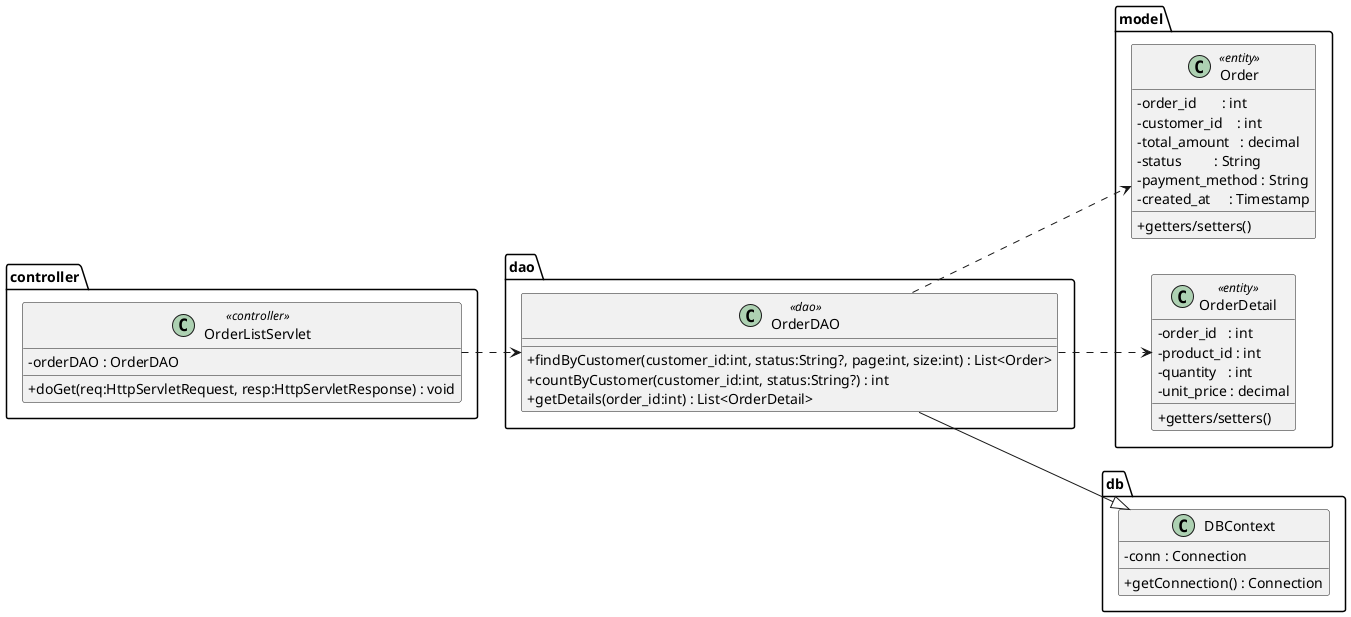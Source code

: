 @startuml
left to right direction
skinparam classAttributeIconSize 0
hide empty methods

package "model" {
  class Order <<entity>> {
    - order_id       : int
    - customer_id    : int
    - total_amount   : decimal
    - status         : String
    - payment_method : String
    - created_at     : Timestamp
    + getters/setters()
  }

  class OrderDetail <<entity>> {
    - order_id   : int
    - product_id : int
    - quantity   : int
    - unit_price : decimal
    + getters/setters()
  }
}

package "db" {
  class DBContext {
    - conn : Connection
    + getConnection() : Connection
  }
}

package "dao" {
  class OrderDAO <<dao>> {
    + findByCustomer(customer_id:int, status:String?, page:int, size:int) : List<Order>
    + countByCustomer(customer_id:int, status:String?) : int
    + getDetails(order_id:int) : List<OrderDetail>
  }
}

package "controller" {
  class OrderListServlet <<controller>> {
    - orderDAO : OrderDAO
    + doGet(req:HttpServletRequest, resp:HttpServletResponse) : void
  }
}

OrderDAO --|> DBContext
OrderListServlet ..> OrderDAO
OrderDAO ..> Order
OrderDAO ..> OrderDetail
@enduml
